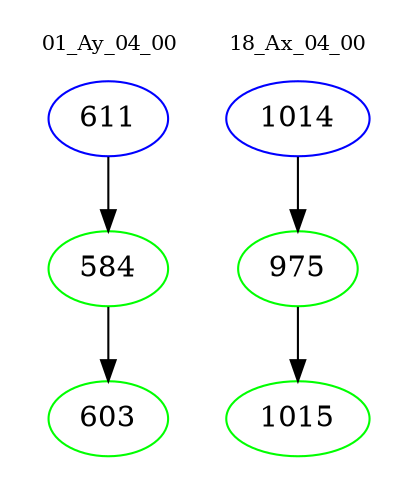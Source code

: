 digraph{
subgraph cluster_0 {
color = white
label = "01_Ay_04_00";
fontsize=10;
T0_611 [label="611", color="blue"]
T0_611 -> T0_584 [color="black"]
T0_584 [label="584", color="green"]
T0_584 -> T0_603 [color="black"]
T0_603 [label="603", color="green"]
}
subgraph cluster_1 {
color = white
label = "18_Ax_04_00";
fontsize=10;
T1_1014 [label="1014", color="blue"]
T1_1014 -> T1_975 [color="black"]
T1_975 [label="975", color="green"]
T1_975 -> T1_1015 [color="black"]
T1_1015 [label="1015", color="green"]
}
}
